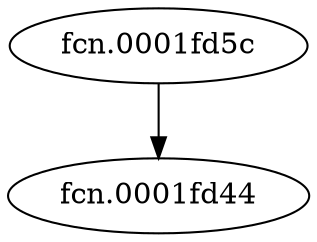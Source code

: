 digraph code {
  "0x0001fd5c" [label="fcn.0001fd5c"];
  "0x0001fd5c" -> "0x0001fd44";
  "0x0001fd44" [label="fcn.0001fd44"];
}